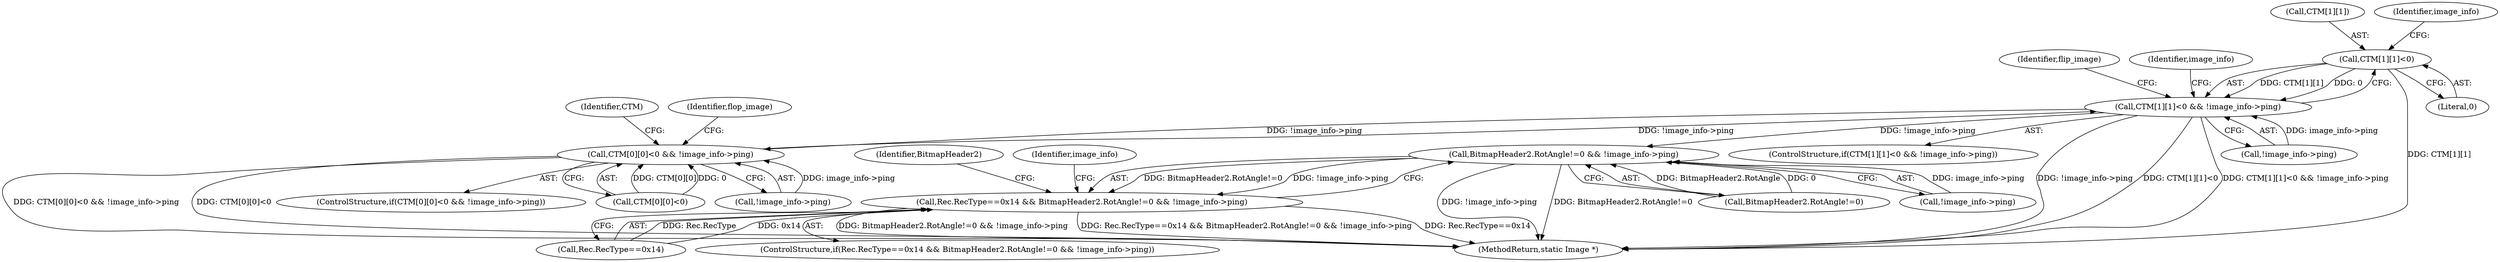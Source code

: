 digraph "0_ImageMagick_d9b2209a69ee90d8df81fb124eb66f593eb9f599_0@array" {
"1001671" [label="(Call,CTM[1][1]<0)"];
"1001670" [label="(Call,CTM[1][1]<0 && !image_info->ping)"];
"1001015" [label="(Call,BitmapHeader2.RotAngle!=0 && !image_info->ping)"];
"1001009" [label="(Call,Rec.RecType==0x14 && BitmapHeader2.RotAngle!=0 && !image_info->ping)"];
"1001631" [label="(Call,CTM[0][0]<0 && !image_info->ping)"];
"1001029" [label="(Identifier,BitmapHeader2)"];
"1001632" [label="(Call,CTM[0][0]<0)"];
"1001669" [label="(ControlStructure,if(CTM[1][1]<0 && !image_info->ping))"];
"1001671" [label="(Call,CTM[1][1]<0)"];
"1001631" [label="(Call,CTM[0][0]<0 && !image_info->ping)"];
"1001674" [label="(Identifier,CTM)"];
"1001685" [label="(Identifier,flip_image)"];
"1001016" [label="(Call,BitmapHeader2.RotAngle!=0)"];
"1001128" [label="(Identifier,image_info)"];
"1001015" [label="(Call,BitmapHeader2.RotAngle!=0 && !image_info->ping)"];
"1001672" [label="(Call,CTM[1][1])"];
"1001709" [label="(Identifier,image_info)"];
"1001010" [label="(Call,Rec.RecType==0x14)"];
"1001914" [label="(MethodReturn,static Image *)"];
"1001009" [label="(Call,Rec.RecType==0x14 && BitmapHeader2.RotAngle!=0 && !image_info->ping)"];
"1001630" [label="(ControlStructure,if(CTM[0][0]<0 && !image_info->ping))"];
"1001677" [label="(Literal,0)"];
"1001680" [label="(Identifier,image_info)"];
"1001008" [label="(ControlStructure,if(Rec.RecType==0x14 && BitmapHeader2.RotAngle!=0 && !image_info->ping))"];
"1001670" [label="(Call,CTM[1][1]<0 && !image_info->ping)"];
"1001639" [label="(Call,!image_info->ping)"];
"1001646" [label="(Identifier,flop_image)"];
"1001021" [label="(Call,!image_info->ping)"];
"1001678" [label="(Call,!image_info->ping)"];
"1001671" -> "1001670"  [label="AST: "];
"1001671" -> "1001677"  [label="CFG: "];
"1001672" -> "1001671"  [label="AST: "];
"1001677" -> "1001671"  [label="AST: "];
"1001680" -> "1001671"  [label="CFG: "];
"1001670" -> "1001671"  [label="CFG: "];
"1001671" -> "1001914"  [label="DDG: CTM[1][1]"];
"1001671" -> "1001670"  [label="DDG: CTM[1][1]"];
"1001671" -> "1001670"  [label="DDG: 0"];
"1001670" -> "1001669"  [label="AST: "];
"1001670" -> "1001678"  [label="CFG: "];
"1001678" -> "1001670"  [label="AST: "];
"1001685" -> "1001670"  [label="CFG: "];
"1001709" -> "1001670"  [label="CFG: "];
"1001670" -> "1001914"  [label="DDG: !image_info->ping"];
"1001670" -> "1001914"  [label="DDG: CTM[1][1]<0"];
"1001670" -> "1001914"  [label="DDG: CTM[1][1]<0 && !image_info->ping"];
"1001670" -> "1001015"  [label="DDG: !image_info->ping"];
"1001670" -> "1001631"  [label="DDG: !image_info->ping"];
"1001678" -> "1001670"  [label="DDG: image_info->ping"];
"1001631" -> "1001670"  [label="DDG: !image_info->ping"];
"1001015" -> "1001009"  [label="AST: "];
"1001015" -> "1001016"  [label="CFG: "];
"1001015" -> "1001021"  [label="CFG: "];
"1001016" -> "1001015"  [label="AST: "];
"1001021" -> "1001015"  [label="AST: "];
"1001009" -> "1001015"  [label="CFG: "];
"1001015" -> "1001914"  [label="DDG: !image_info->ping"];
"1001015" -> "1001914"  [label="DDG: BitmapHeader2.RotAngle!=0"];
"1001015" -> "1001009"  [label="DDG: BitmapHeader2.RotAngle!=0"];
"1001015" -> "1001009"  [label="DDG: !image_info->ping"];
"1001016" -> "1001015"  [label="DDG: BitmapHeader2.RotAngle"];
"1001016" -> "1001015"  [label="DDG: 0"];
"1001021" -> "1001015"  [label="DDG: image_info->ping"];
"1001009" -> "1001008"  [label="AST: "];
"1001009" -> "1001010"  [label="CFG: "];
"1001010" -> "1001009"  [label="AST: "];
"1001029" -> "1001009"  [label="CFG: "];
"1001128" -> "1001009"  [label="CFG: "];
"1001009" -> "1001914"  [label="DDG: BitmapHeader2.RotAngle!=0 && !image_info->ping"];
"1001009" -> "1001914"  [label="DDG: Rec.RecType==0x14 && BitmapHeader2.RotAngle!=0 && !image_info->ping"];
"1001009" -> "1001914"  [label="DDG: Rec.RecType==0x14"];
"1001010" -> "1001009"  [label="DDG: Rec.RecType"];
"1001010" -> "1001009"  [label="DDG: 0x14"];
"1001631" -> "1001630"  [label="AST: "];
"1001631" -> "1001632"  [label="CFG: "];
"1001631" -> "1001639"  [label="CFG: "];
"1001632" -> "1001631"  [label="AST: "];
"1001639" -> "1001631"  [label="AST: "];
"1001646" -> "1001631"  [label="CFG: "];
"1001674" -> "1001631"  [label="CFG: "];
"1001631" -> "1001914"  [label="DDG: CTM[0][0]<0 && !image_info->ping"];
"1001631" -> "1001914"  [label="DDG: CTM[0][0]<0"];
"1001632" -> "1001631"  [label="DDG: CTM[0][0]"];
"1001632" -> "1001631"  [label="DDG: 0"];
"1001639" -> "1001631"  [label="DDG: image_info->ping"];
}
